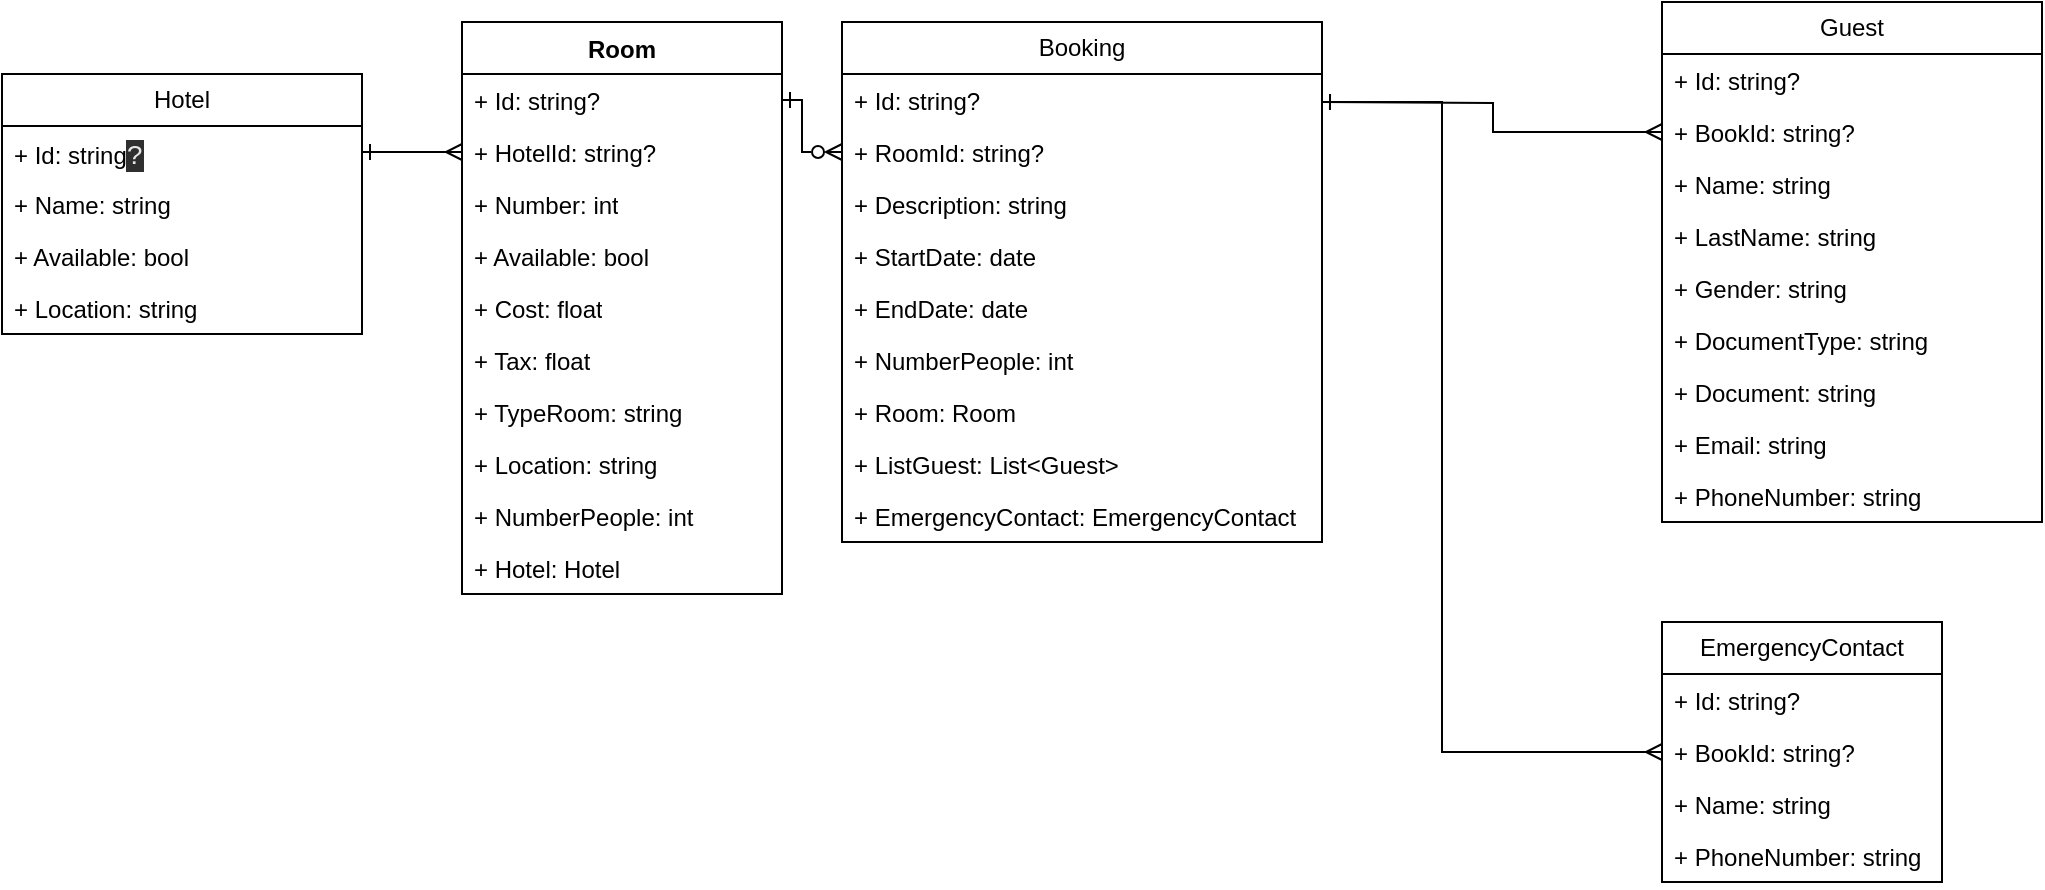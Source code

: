 <mxfile version="21.8.2" type="github">
  <diagram name="Página-1" id="5TswXGlN6VXrRAYgTOBc">
    <mxGraphModel dx="1195" dy="668" grid="1" gridSize="10" guides="1" tooltips="1" connect="1" arrows="1" fold="1" page="1" pageScale="1" pageWidth="827" pageHeight="1169" math="0" shadow="0">
      <root>
        <mxCell id="0" />
        <mxCell id="1" parent="0" />
        <mxCell id="IOkwPePtpllPsDCkFCk8-1" value="Hotel" style="swimlane;fontStyle=0;childLayout=stackLayout;horizontal=1;startSize=26;fillColor=none;horizontalStack=0;resizeParent=1;resizeParentMax=0;resizeLast=0;collapsible=1;marginBottom=0;whiteSpace=wrap;html=1;" parent="1" vertex="1">
          <mxGeometry x="40" y="66" width="180" height="130" as="geometry" />
        </mxCell>
        <mxCell id="IOkwPePtpllPsDCkFCk8-2" value="+ Id:&amp;nbsp;string&lt;span style=&quot;color: rgb(230, 230, 230); font-family: SFMono-Regular, Consolas, &amp;quot;Liberation Mono&amp;quot;, Menlo, Courier, monospace; font-size: 14px; background-color: rgb(47, 47, 47);&quot;&gt;?&lt;/span&gt;" style="text;strokeColor=none;fillColor=none;align=left;verticalAlign=top;spacingLeft=4;spacingRight=4;overflow=hidden;rotatable=0;points=[[0,0.5],[1,0.5]];portConstraint=eastwest;whiteSpace=wrap;html=1;" parent="IOkwPePtpllPsDCkFCk8-1" vertex="1">
          <mxGeometry y="26" width="180" height="26" as="geometry" />
        </mxCell>
        <mxCell id="IOkwPePtpllPsDCkFCk8-3" value="+ Name: string" style="text;strokeColor=none;fillColor=none;align=left;verticalAlign=top;spacingLeft=4;spacingRight=4;overflow=hidden;rotatable=0;points=[[0,0.5],[1,0.5]];portConstraint=eastwest;whiteSpace=wrap;html=1;" parent="IOkwPePtpllPsDCkFCk8-1" vertex="1">
          <mxGeometry y="52" width="180" height="26" as="geometry" />
        </mxCell>
        <mxCell id="IOkwPePtpllPsDCkFCk8-6" value="+ Available: bool" style="text;strokeColor=none;fillColor=none;align=left;verticalAlign=top;spacingLeft=4;spacingRight=4;overflow=hidden;rotatable=0;points=[[0,0.5],[1,0.5]];portConstraint=eastwest;whiteSpace=wrap;html=1;" parent="IOkwPePtpllPsDCkFCk8-1" vertex="1">
          <mxGeometry y="78" width="180" height="26" as="geometry" />
        </mxCell>
        <mxCell id="IOkwPePtpllPsDCkFCk8-23" value="+ Location: string" style="text;strokeColor=none;fillColor=none;align=left;verticalAlign=top;spacingLeft=4;spacingRight=4;overflow=hidden;rotatable=0;points=[[0,0.5],[1,0.5]];portConstraint=eastwest;whiteSpace=wrap;html=1;" parent="IOkwPePtpllPsDCkFCk8-1" vertex="1">
          <mxGeometry y="104" width="180" height="26" as="geometry" />
        </mxCell>
        <mxCell id="IOkwPePtpllPsDCkFCk8-7" value="Room" style="swimlane;fontStyle=1;align=center;verticalAlign=top;childLayout=stackLayout;horizontal=1;startSize=26;horizontalStack=0;resizeParent=1;resizeParentMax=0;resizeLast=0;collapsible=1;marginBottom=0;whiteSpace=wrap;html=1;" parent="1" vertex="1">
          <mxGeometry x="270" y="40" width="160" height="286" as="geometry" />
        </mxCell>
        <mxCell id="IOkwPePtpllPsDCkFCk8-8" value="+ Id: string?" style="text;strokeColor=none;fillColor=none;align=left;verticalAlign=top;spacingLeft=4;spacingRight=4;overflow=hidden;rotatable=0;points=[[0,0.5],[1,0.5]];portConstraint=eastwest;whiteSpace=wrap;html=1;" parent="IOkwPePtpllPsDCkFCk8-7" vertex="1">
          <mxGeometry y="26" width="160" height="26" as="geometry" />
        </mxCell>
        <mxCell id="IOkwPePtpllPsDCkFCk8-29" value="+ HotelId: string?" style="text;strokeColor=none;fillColor=none;align=left;verticalAlign=top;spacingLeft=4;spacingRight=4;overflow=hidden;rotatable=0;points=[[0,0.5],[1,0.5]];portConstraint=eastwest;whiteSpace=wrap;html=1;" parent="IOkwPePtpllPsDCkFCk8-7" vertex="1">
          <mxGeometry y="52" width="160" height="26" as="geometry" />
        </mxCell>
        <mxCell id="IOkwPePtpllPsDCkFCk8-10" value="+ Number: int" style="text;strokeColor=none;fillColor=none;align=left;verticalAlign=top;spacingLeft=4;spacingRight=4;overflow=hidden;rotatable=0;points=[[0,0.5],[1,0.5]];portConstraint=eastwest;whiteSpace=wrap;html=1;" parent="IOkwPePtpllPsDCkFCk8-7" vertex="1">
          <mxGeometry y="78" width="160" height="26" as="geometry" />
        </mxCell>
        <mxCell id="IOkwPePtpllPsDCkFCk8-11" value="+ Available: bool" style="text;strokeColor=none;fillColor=none;align=left;verticalAlign=top;spacingLeft=4;spacingRight=4;overflow=hidden;rotatable=0;points=[[0,0.5],[1,0.5]];portConstraint=eastwest;whiteSpace=wrap;html=1;" parent="IOkwPePtpllPsDCkFCk8-7" vertex="1">
          <mxGeometry y="104" width="160" height="26" as="geometry" />
        </mxCell>
        <mxCell id="IOkwPePtpllPsDCkFCk8-16" value="+ Cost: float" style="text;strokeColor=none;fillColor=none;align=left;verticalAlign=top;spacingLeft=4;spacingRight=4;overflow=hidden;rotatable=0;points=[[0,0.5],[1,0.5]];portConstraint=eastwest;whiteSpace=wrap;html=1;" parent="IOkwPePtpllPsDCkFCk8-7" vertex="1">
          <mxGeometry y="130" width="160" height="26" as="geometry" />
        </mxCell>
        <mxCell id="IOkwPePtpllPsDCkFCk8-17" value="+ Tax: float" style="text;strokeColor=none;fillColor=none;align=left;verticalAlign=top;spacingLeft=4;spacingRight=4;overflow=hidden;rotatable=0;points=[[0,0.5],[1,0.5]];portConstraint=eastwest;whiteSpace=wrap;html=1;" parent="IOkwPePtpllPsDCkFCk8-7" vertex="1">
          <mxGeometry y="156" width="160" height="26" as="geometry" />
        </mxCell>
        <mxCell id="IOkwPePtpllPsDCkFCk8-18" value="+ TypeRoom: string" style="text;strokeColor=none;fillColor=none;align=left;verticalAlign=top;spacingLeft=4;spacingRight=4;overflow=hidden;rotatable=0;points=[[0,0.5],[1,0.5]];portConstraint=eastwest;whiteSpace=wrap;html=1;" parent="IOkwPePtpllPsDCkFCk8-7" vertex="1">
          <mxGeometry y="182" width="160" height="26" as="geometry" />
        </mxCell>
        <mxCell id="IOkwPePtpllPsDCkFCk8-20" value="+ Location: string" style="text;strokeColor=none;fillColor=none;align=left;verticalAlign=top;spacingLeft=4;spacingRight=4;overflow=hidden;rotatable=0;points=[[0,0.5],[1,0.5]];portConstraint=eastwest;whiteSpace=wrap;html=1;" parent="IOkwPePtpllPsDCkFCk8-7" vertex="1">
          <mxGeometry y="208" width="160" height="26" as="geometry" />
        </mxCell>
        <mxCell id="rgKLpMCdCD8MAIY9WlKP-1" value="+ NumberPeople: int" style="text;strokeColor=none;fillColor=none;align=left;verticalAlign=top;spacingLeft=4;spacingRight=4;overflow=hidden;rotatable=0;points=[[0,0.5],[1,0.5]];portConstraint=eastwest;whiteSpace=wrap;html=1;" vertex="1" parent="IOkwPePtpllPsDCkFCk8-7">
          <mxGeometry y="234" width="160" height="26" as="geometry" />
        </mxCell>
        <mxCell id="rgKLpMCdCD8MAIY9WlKP-3" value="+ Hotel: Hotel" style="text;strokeColor=none;fillColor=none;align=left;verticalAlign=top;spacingLeft=4;spacingRight=4;overflow=hidden;rotatable=0;points=[[0,0.5],[1,0.5]];portConstraint=eastwest;whiteSpace=wrap;html=1;" vertex="1" parent="IOkwPePtpllPsDCkFCk8-7">
          <mxGeometry y="260" width="160" height="26" as="geometry" />
        </mxCell>
        <mxCell id="IOkwPePtpllPsDCkFCk8-12" value="Booking" style="swimlane;fontStyle=0;childLayout=stackLayout;horizontal=1;startSize=26;fillColor=none;horizontalStack=0;resizeParent=1;resizeParentMax=0;resizeLast=0;collapsible=1;marginBottom=0;whiteSpace=wrap;html=1;" parent="1" vertex="1">
          <mxGeometry x="460" y="40" width="240" height="260" as="geometry" />
        </mxCell>
        <mxCell id="IOkwPePtpllPsDCkFCk8-13" value="+ Id: string?&amp;nbsp;" style="text;strokeColor=none;fillColor=none;align=left;verticalAlign=top;spacingLeft=4;spacingRight=4;overflow=hidden;rotatable=0;points=[[0,0.5],[1,0.5]];portConstraint=eastwest;whiteSpace=wrap;html=1;" parent="IOkwPePtpllPsDCkFCk8-12" vertex="1">
          <mxGeometry y="26" width="240" height="26" as="geometry" />
        </mxCell>
        <mxCell id="IOkwPePtpllPsDCkFCk8-30" value="+ RoomId: string?&amp;nbsp;" style="text;strokeColor=none;fillColor=none;align=left;verticalAlign=top;spacingLeft=4;spacingRight=4;overflow=hidden;rotatable=0;points=[[0,0.5],[1,0.5]];portConstraint=eastwest;whiteSpace=wrap;html=1;" parent="IOkwPePtpllPsDCkFCk8-12" vertex="1">
          <mxGeometry y="52" width="240" height="26" as="geometry" />
        </mxCell>
        <mxCell id="IOkwPePtpllPsDCkFCk8-15" value="+ Description: string" style="text;strokeColor=none;fillColor=none;align=left;verticalAlign=top;spacingLeft=4;spacingRight=4;overflow=hidden;rotatable=0;points=[[0,0.5],[1,0.5]];portConstraint=eastwest;whiteSpace=wrap;html=1;" parent="IOkwPePtpllPsDCkFCk8-12" vertex="1">
          <mxGeometry y="78" width="240" height="26" as="geometry" />
        </mxCell>
        <mxCell id="IOkwPePtpllPsDCkFCk8-21" value="+ StartDate: date" style="text;strokeColor=none;fillColor=none;align=left;verticalAlign=top;spacingLeft=4;spacingRight=4;overflow=hidden;rotatable=0;points=[[0,0.5],[1,0.5]];portConstraint=eastwest;whiteSpace=wrap;html=1;" parent="IOkwPePtpllPsDCkFCk8-12" vertex="1">
          <mxGeometry y="104" width="240" height="26" as="geometry" />
        </mxCell>
        <mxCell id="IOkwPePtpllPsDCkFCk8-22" value="+ EndDate: date" style="text;strokeColor=none;fillColor=none;align=left;verticalAlign=top;spacingLeft=4;spacingRight=4;overflow=hidden;rotatable=0;points=[[0,0.5],[1,0.5]];portConstraint=eastwest;whiteSpace=wrap;html=1;" parent="IOkwPePtpllPsDCkFCk8-12" vertex="1">
          <mxGeometry y="130" width="240" height="26" as="geometry" />
        </mxCell>
        <mxCell id="rgKLpMCdCD8MAIY9WlKP-2" value="+ NumberPeople: int" style="text;strokeColor=none;fillColor=none;align=left;verticalAlign=top;spacingLeft=4;spacingRight=4;overflow=hidden;rotatable=0;points=[[0,0.5],[1,0.5]];portConstraint=eastwest;whiteSpace=wrap;html=1;" vertex="1" parent="IOkwPePtpllPsDCkFCk8-12">
          <mxGeometry y="156" width="240" height="26" as="geometry" />
        </mxCell>
        <mxCell id="rgKLpMCdCD8MAIY9WlKP-4" value="+ Room: Room" style="text;strokeColor=none;fillColor=none;align=left;verticalAlign=top;spacingLeft=4;spacingRight=4;overflow=hidden;rotatable=0;points=[[0,0.5],[1,0.5]];portConstraint=eastwest;whiteSpace=wrap;html=1;" vertex="1" parent="IOkwPePtpllPsDCkFCk8-12">
          <mxGeometry y="182" width="240" height="26" as="geometry" />
        </mxCell>
        <mxCell id="rgKLpMCdCD8MAIY9WlKP-5" value="+ ListGuest: List&amp;lt;Guest&amp;gt;" style="text;strokeColor=none;fillColor=none;align=left;verticalAlign=top;spacingLeft=4;spacingRight=4;overflow=hidden;rotatable=0;points=[[0,0.5],[1,0.5]];portConstraint=eastwest;whiteSpace=wrap;html=1;" vertex="1" parent="IOkwPePtpllPsDCkFCk8-12">
          <mxGeometry y="208" width="240" height="26" as="geometry" />
        </mxCell>
        <mxCell id="rgKLpMCdCD8MAIY9WlKP-6" value="+ EmergencyContact: EmergencyContact" style="text;strokeColor=none;fillColor=none;align=left;verticalAlign=top;spacingLeft=4;spacingRight=4;overflow=hidden;rotatable=0;points=[[0,0.5],[1,0.5]];portConstraint=eastwest;whiteSpace=wrap;html=1;" vertex="1" parent="IOkwPePtpllPsDCkFCk8-12">
          <mxGeometry y="234" width="240" height="26" as="geometry" />
        </mxCell>
        <mxCell id="rgKLpMCdCD8MAIY9WlKP-7" style="edgeStyle=orthogonalEdgeStyle;rounded=0;orthogonalLoop=1;jettySize=auto;html=1;exitX=0;exitY=0.25;exitDx=0;exitDy=0;endArrow=ERone;endFill=0;startArrow=ERmany;startFill=0;" edge="1" parent="1" source="IOkwPePtpllPsDCkFCk8-25">
          <mxGeometry relative="1" as="geometry">
            <mxPoint x="700" y="80" as="targetPoint" />
          </mxGeometry>
        </mxCell>
        <mxCell id="IOkwPePtpllPsDCkFCk8-25" value="Guest" style="swimlane;fontStyle=0;childLayout=stackLayout;horizontal=1;startSize=26;fillColor=none;horizontalStack=0;resizeParent=1;resizeParentMax=0;resizeLast=0;collapsible=1;marginBottom=0;whiteSpace=wrap;html=1;" parent="1" vertex="1">
          <mxGeometry x="870" y="30" width="190" height="260" as="geometry" />
        </mxCell>
        <mxCell id="IOkwPePtpllPsDCkFCk8-26" value="+ Id: string?" style="text;strokeColor=none;fillColor=none;align=left;verticalAlign=top;spacingLeft=4;spacingRight=4;overflow=hidden;rotatable=0;points=[[0,0.5],[1,0.5]];portConstraint=eastwest;whiteSpace=wrap;html=1;" parent="IOkwPePtpllPsDCkFCk8-25" vertex="1">
          <mxGeometry y="26" width="190" height="26" as="geometry" />
        </mxCell>
        <mxCell id="IOkwPePtpllPsDCkFCk8-27" value="+ BookId: string?" style="text;strokeColor=none;fillColor=none;align=left;verticalAlign=top;spacingLeft=4;spacingRight=4;overflow=hidden;rotatable=0;points=[[0,0.5],[1,0.5]];portConstraint=eastwest;whiteSpace=wrap;html=1;" parent="IOkwPePtpllPsDCkFCk8-25" vertex="1">
          <mxGeometry y="52" width="190" height="26" as="geometry" />
        </mxCell>
        <mxCell id="IOkwPePtpllPsDCkFCk8-28" value="+ Name: string" style="text;strokeColor=none;fillColor=none;align=left;verticalAlign=top;spacingLeft=4;spacingRight=4;overflow=hidden;rotatable=0;points=[[0,0.5],[1,0.5]];portConstraint=eastwest;whiteSpace=wrap;html=1;" parent="IOkwPePtpllPsDCkFCk8-25" vertex="1">
          <mxGeometry y="78" width="190" height="26" as="geometry" />
        </mxCell>
        <mxCell id="IOkwPePtpllPsDCkFCk8-31" value="+ LastName: string" style="text;strokeColor=none;fillColor=none;align=left;verticalAlign=top;spacingLeft=4;spacingRight=4;overflow=hidden;rotatable=0;points=[[0,0.5],[1,0.5]];portConstraint=eastwest;whiteSpace=wrap;html=1;" parent="IOkwPePtpllPsDCkFCk8-25" vertex="1">
          <mxGeometry y="104" width="190" height="26" as="geometry" />
        </mxCell>
        <mxCell id="IOkwPePtpllPsDCkFCk8-32" value="+ Gender: string" style="text;strokeColor=none;fillColor=none;align=left;verticalAlign=top;spacingLeft=4;spacingRight=4;overflow=hidden;rotatable=0;points=[[0,0.5],[1,0.5]];portConstraint=eastwest;whiteSpace=wrap;html=1;" parent="IOkwPePtpllPsDCkFCk8-25" vertex="1">
          <mxGeometry y="130" width="190" height="26" as="geometry" />
        </mxCell>
        <mxCell id="IOkwPePtpllPsDCkFCk8-33" value="+ DocumentType: string" style="text;strokeColor=none;fillColor=none;align=left;verticalAlign=top;spacingLeft=4;spacingRight=4;overflow=hidden;rotatable=0;points=[[0,0.5],[1,0.5]];portConstraint=eastwest;whiteSpace=wrap;html=1;" parent="IOkwPePtpllPsDCkFCk8-25" vertex="1">
          <mxGeometry y="156" width="190" height="26" as="geometry" />
        </mxCell>
        <mxCell id="IOkwPePtpllPsDCkFCk8-36" value="+ Document: string" style="text;strokeColor=none;fillColor=none;align=left;verticalAlign=top;spacingLeft=4;spacingRight=4;overflow=hidden;rotatable=0;points=[[0,0.5],[1,0.5]];portConstraint=eastwest;whiteSpace=wrap;html=1;" parent="IOkwPePtpllPsDCkFCk8-25" vertex="1">
          <mxGeometry y="182" width="190" height="26" as="geometry" />
        </mxCell>
        <mxCell id="IOkwPePtpllPsDCkFCk8-35" value="+ Email: string" style="text;strokeColor=none;fillColor=none;align=left;verticalAlign=top;spacingLeft=4;spacingRight=4;overflow=hidden;rotatable=0;points=[[0,0.5],[1,0.5]];portConstraint=eastwest;whiteSpace=wrap;html=1;" parent="IOkwPePtpllPsDCkFCk8-25" vertex="1">
          <mxGeometry y="208" width="190" height="26" as="geometry" />
        </mxCell>
        <mxCell id="IOkwPePtpllPsDCkFCk8-34" value="+ PhoneNumber: string" style="text;strokeColor=none;fillColor=none;align=left;verticalAlign=top;spacingLeft=4;spacingRight=4;overflow=hidden;rotatable=0;points=[[0,0.5],[1,0.5]];portConstraint=eastwest;whiteSpace=wrap;html=1;" parent="IOkwPePtpllPsDCkFCk8-25" vertex="1">
          <mxGeometry y="234" width="190" height="26" as="geometry" />
        </mxCell>
        <mxCell id="IOkwPePtpllPsDCkFCk8-37" value="EmergencyContact" style="swimlane;fontStyle=0;childLayout=stackLayout;horizontal=1;startSize=26;fillColor=none;horizontalStack=0;resizeParent=1;resizeParentMax=0;resizeLast=0;collapsible=1;marginBottom=0;whiteSpace=wrap;html=1;" parent="1" vertex="1">
          <mxGeometry x="870" y="340" width="140" height="130" as="geometry" />
        </mxCell>
        <mxCell id="IOkwPePtpllPsDCkFCk8-38" value="+ Id: string?" style="text;strokeColor=none;fillColor=none;align=left;verticalAlign=top;spacingLeft=4;spacingRight=4;overflow=hidden;rotatable=0;points=[[0,0.5],[1,0.5]];portConstraint=eastwest;whiteSpace=wrap;html=1;" parent="IOkwPePtpllPsDCkFCk8-37" vertex="1">
          <mxGeometry y="26" width="140" height="26" as="geometry" />
        </mxCell>
        <mxCell id="IOkwPePtpllPsDCkFCk8-39" value="+ BookId: string?" style="text;strokeColor=none;fillColor=none;align=left;verticalAlign=top;spacingLeft=4;spacingRight=4;overflow=hidden;rotatable=0;points=[[0,0.5],[1,0.5]];portConstraint=eastwest;whiteSpace=wrap;html=1;" parent="IOkwPePtpllPsDCkFCk8-37" vertex="1">
          <mxGeometry y="52" width="140" height="26" as="geometry" />
        </mxCell>
        <mxCell id="IOkwPePtpllPsDCkFCk8-40" value="+ Name: string" style="text;strokeColor=none;fillColor=none;align=left;verticalAlign=top;spacingLeft=4;spacingRight=4;overflow=hidden;rotatable=0;points=[[0,0.5],[1,0.5]];portConstraint=eastwest;whiteSpace=wrap;html=1;" parent="IOkwPePtpllPsDCkFCk8-37" vertex="1">
          <mxGeometry y="78" width="140" height="26" as="geometry" />
        </mxCell>
        <mxCell id="IOkwPePtpllPsDCkFCk8-41" value="+ PhoneNumber: string" style="text;strokeColor=none;fillColor=none;align=left;verticalAlign=top;spacingLeft=4;spacingRight=4;overflow=hidden;rotatable=0;points=[[0,0.5],[1,0.5]];portConstraint=eastwest;whiteSpace=wrap;html=1;" parent="IOkwPePtpllPsDCkFCk8-37" vertex="1">
          <mxGeometry y="104" width="140" height="26" as="geometry" />
        </mxCell>
        <mxCell id="IOkwPePtpllPsDCkFCk8-44" style="edgeStyle=orthogonalEdgeStyle;rounded=0;orthogonalLoop=1;jettySize=auto;html=1;entryX=1;entryY=0.5;entryDx=0;entryDy=0;startArrow=ERmany;startFill=0;endArrow=ERone;endFill=0;" parent="1" source="IOkwPePtpllPsDCkFCk8-29" target="IOkwPePtpllPsDCkFCk8-2" edge="1">
          <mxGeometry relative="1" as="geometry" />
        </mxCell>
        <mxCell id="IOkwPePtpllPsDCkFCk8-45" style="edgeStyle=orthogonalEdgeStyle;rounded=0;orthogonalLoop=1;jettySize=auto;html=1;exitX=0;exitY=0.5;exitDx=0;exitDy=0;entryX=1;entryY=0.5;entryDx=0;entryDy=0;startArrow=ERzeroToMany;startFill=0;endArrow=ERone;endFill=0;" parent="1" source="IOkwPePtpllPsDCkFCk8-30" target="IOkwPePtpllPsDCkFCk8-8" edge="1">
          <mxGeometry relative="1" as="geometry">
            <Array as="points">
              <mxPoint x="440" y="105" />
              <mxPoint x="440" y="79" />
            </Array>
          </mxGeometry>
        </mxCell>
        <mxCell id="IOkwPePtpllPsDCkFCk8-48" style="edgeStyle=orthogonalEdgeStyle;rounded=0;orthogonalLoop=1;jettySize=auto;html=1;startArrow=ERmany;startFill=0;endArrow=ERone;endFill=0;" parent="1" edge="1">
          <mxGeometry relative="1" as="geometry">
            <mxPoint x="870" y="405" as="sourcePoint" />
            <mxPoint x="700" y="80" as="targetPoint" />
            <Array as="points">
              <mxPoint x="760" y="405" />
              <mxPoint x="760" y="80" />
            </Array>
          </mxGeometry>
        </mxCell>
      </root>
    </mxGraphModel>
  </diagram>
</mxfile>
